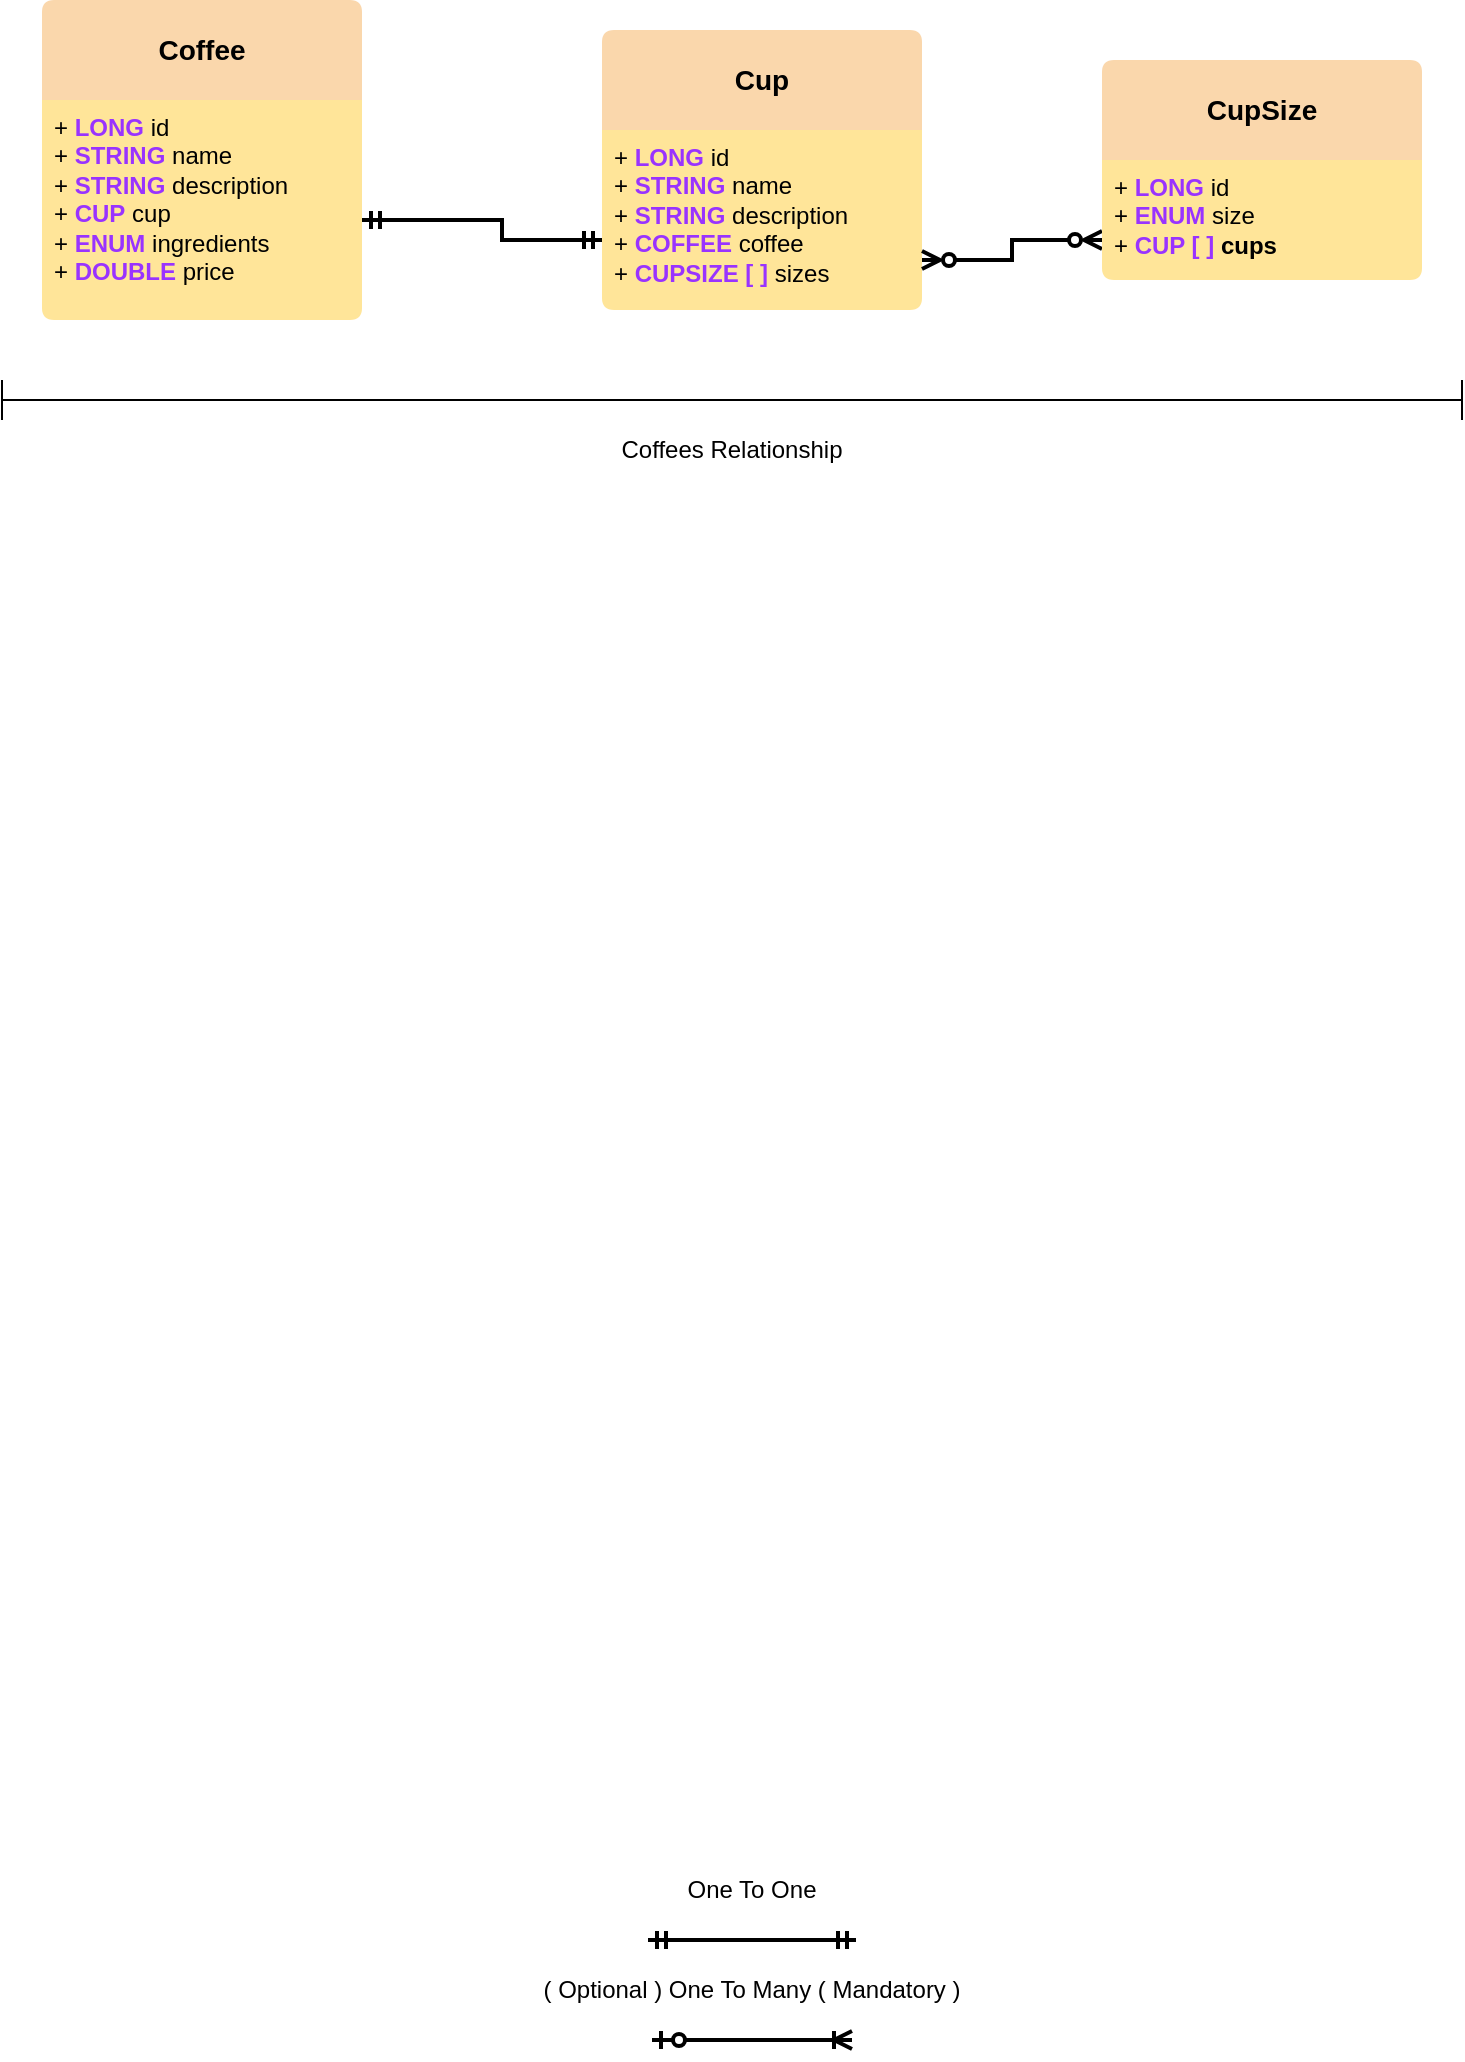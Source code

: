 <mxfile version="22.1.22" type="embed">
  <diagram id="R2lEEEUBdFMjLlhIrx00" name="Page-1">
    <mxGraphModel dx="1352" dy="758" grid="1" gridSize="10" guides="1" tooltips="1" connect="1" arrows="1" fold="1" page="1" pageScale="1" pageWidth="850" pageHeight="1100" background="none" math="0" shadow="0" extFonts="Permanent Marker^https://fonts.googleapis.com/css?family=Permanent+Marker">
      <root>
        <mxCell id="0" />
        <mxCell id="1" parent="0" />
        <mxCell id="c0POk-AYakL3CJ1UOKwH-1" value="&lt;b&gt;Coffee&lt;/b&gt;" style="swimlane;childLayout=stackLayout;horizontal=1;startSize=50;horizontalStack=0;rounded=1;fontSize=14;fontStyle=0;strokeWidth=2;resizeParent=0;resizeLast=1;shadow=0;dashed=0;align=center;arcSize=4;whiteSpace=wrap;html=1;fillColor=#fad7ac;strokeColor=none;gradientColor=none;swimlaneFillColor=#FFE599;" parent="1" vertex="1">
          <mxGeometry x="80" y="60" width="160" height="160" as="geometry" />
        </mxCell>
        <mxCell id="c0POk-AYakL3CJ1UOKwH-2" value="+ &lt;b&gt;&lt;font color=&quot;#9933ff&quot;&gt;LONG&lt;/font&gt;&lt;/b&gt; id&lt;div&gt;+ &lt;b&gt;&lt;font color=&quot;#9933ff&quot;&gt;STRING&lt;/font&gt;&lt;/b&gt; name&lt;/div&gt;&lt;div&gt;+ &lt;b&gt;&lt;font color=&quot;#9933ff&quot;&gt;STRING&lt;/font&gt;&lt;/b&gt; description&lt;br&gt;+ &lt;font color=&quot;#9933ff&quot;&gt;&lt;b&gt;CUP&lt;/b&gt;&lt;/font&gt; cup&lt;br&gt;+ &lt;b&gt;&lt;font color=&quot;#9933ff&quot;&gt;ENUM&lt;/font&gt;&lt;/b&gt; ingredients&lt;div&gt;+ &lt;b&gt;&lt;font color=&quot;#9933ff&quot;&gt;DOUBLE&lt;/font&gt;&lt;/b&gt; price&lt;/div&gt;&lt;/div&gt;" style="align=left;strokeColor=none;fillColor=none;spacingLeft=4;fontSize=12;verticalAlign=top;resizable=0;rotatable=0;part=1;html=1;" parent="c0POk-AYakL3CJ1UOKwH-1" vertex="1">
          <mxGeometry y="50" width="160" height="110" as="geometry" />
        </mxCell>
        <mxCell id="c0POk-AYakL3CJ1UOKwH-3" value="&lt;b&gt;Cup&lt;/b&gt;" style="swimlane;childLayout=stackLayout;horizontal=1;startSize=50;horizontalStack=0;rounded=1;fontSize=14;fontStyle=0;strokeWidth=2;resizeParent=0;resizeLast=1;shadow=0;dashed=0;align=center;arcSize=4;whiteSpace=wrap;html=1;fillColor=#fad7ac;strokeColor=none;gradientColor=none;swimlaneFillColor=#FFE599;" parent="1" vertex="1">
          <mxGeometry x="360" y="75" width="160" height="140" as="geometry" />
        </mxCell>
        <mxCell id="c0POk-AYakL3CJ1UOKwH-4" value="+ &lt;b&gt;&lt;font color=&quot;#9933ff&quot;&gt;LONG&lt;/font&gt;&lt;/b&gt; id&lt;div&gt;+ &lt;b&gt;&lt;font color=&quot;#9933ff&quot;&gt;STRING&lt;/font&gt;&lt;/b&gt; name&lt;/div&gt;&lt;div&gt;+ &lt;b&gt;&lt;font color=&quot;#9933ff&quot;&gt;STRING&lt;/font&gt;&lt;/b&gt; description&lt;br&gt;+ &lt;font color=&quot;#9933ff&quot;&gt;&lt;b&gt;COFFEE&lt;/b&gt;&lt;/font&gt;&amp;nbsp;coffee&lt;br&gt;+ &lt;font color=&quot;#9933ff&quot;&gt;&lt;b&gt;CUPSIZE [ ]&lt;/b&gt;&lt;/font&gt;&amp;nbsp;sizes&lt;/div&gt;" style="align=left;strokeColor=none;fillColor=none;spacingLeft=4;fontSize=12;verticalAlign=top;resizable=0;rotatable=0;part=1;html=1;" parent="c0POk-AYakL3CJ1UOKwH-3" vertex="1">
          <mxGeometry y="50" width="160" height="90" as="geometry" />
        </mxCell>
        <mxCell id="9" value="" style="edgeStyle=orthogonalEdgeStyle;rounded=0;orthogonalLoop=1;jettySize=auto;html=1;strokeWidth=2;endArrow=ERzeroToMany;endFill=0;startArrow=ERzeroToMany;startFill=0;" parent="1" source="c0POk-AYakL3CJ1UOKwH-5" target="c0POk-AYakL3CJ1UOKwH-4" edge="1">
          <mxGeometry relative="1" as="geometry">
            <Array as="points">
              <mxPoint x="565" y="180" />
              <mxPoint x="565" y="190" />
            </Array>
          </mxGeometry>
        </mxCell>
        <mxCell id="c0POk-AYakL3CJ1UOKwH-5" value="&lt;b&gt;CupSize&lt;/b&gt;" style="swimlane;childLayout=stackLayout;horizontal=1;startSize=50;horizontalStack=0;rounded=1;fontSize=14;fontStyle=0;strokeWidth=2;resizeParent=0;resizeLast=1;shadow=0;dashed=0;align=center;arcSize=4;whiteSpace=wrap;html=1;fillColor=#fad7ac;strokeColor=none;gradientColor=none;swimlaneFillColor=#FFE599;" parent="1" vertex="1">
          <mxGeometry x="610" y="90" width="160" height="110" as="geometry" />
        </mxCell>
        <mxCell id="c0POk-AYakL3CJ1UOKwH-6" value="+ &lt;b&gt;&lt;font color=&quot;#9933ff&quot;&gt;LONG&lt;/font&gt;&lt;/b&gt; id&lt;div&gt;+ &lt;b&gt;&lt;font color=&quot;#9933ff&quot;&gt;ENUM&lt;/font&gt;&lt;/b&gt;&amp;nbsp;size&lt;/div&gt;&lt;div&gt;+ &lt;b&gt;&lt;font color=&quot;#9933ff&quot;&gt;CUP [ ]&lt;/font&gt; cups&lt;/b&gt;&lt;/div&gt;" style="align=left;strokeColor=none;fillColor=none;spacingLeft=4;fontSize=12;verticalAlign=top;resizable=0;rotatable=0;part=1;html=1;" parent="c0POk-AYakL3CJ1UOKwH-5" vertex="1">
          <mxGeometry y="50" width="160" height="60" as="geometry" />
        </mxCell>
        <mxCell id="c0POk-AYakL3CJ1UOKwH-14" value="" style="edgeStyle=entityRelationEdgeStyle;fontSize=12;html=1;endArrow=ERoneToMany;startArrow=ERzeroToOne;rounded=0;strokeWidth=2;" parent="1" edge="1">
          <mxGeometry width="100" height="100" relative="1" as="geometry">
            <mxPoint x="385" y="1080" as="sourcePoint" />
            <mxPoint x="485" y="1080" as="targetPoint" />
            <Array as="points">
              <mxPoint x="395" y="1150" />
              <mxPoint x="465" y="1160" />
            </Array>
          </mxGeometry>
        </mxCell>
        <mxCell id="c0POk-AYakL3CJ1UOKwH-15" value="( Optional ) One To Many ( Mandatory )" style="text;html=1;align=center;verticalAlign=middle;whiteSpace=wrap;rounded=0;" parent="1" vertex="1">
          <mxGeometry x="320" y="1040" width="230" height="30" as="geometry" />
        </mxCell>
        <mxCell id="c0POk-AYakL3CJ1UOKwH-17" value="" style="edgeStyle=entityRelationEdgeStyle;fontSize=12;html=1;endArrow=ERmandOne;startArrow=ERmandOne;rounded=0;strokeWidth=2;entryX=0.025;entryY=0.133;entryDx=0;entryDy=0;entryPerimeter=0;" parent="1" edge="1">
          <mxGeometry width="100" height="100" relative="1" as="geometry">
            <mxPoint x="383" y="1030" as="sourcePoint" />
            <mxPoint x="487" y="1030" as="targetPoint" />
            <Array as="points">
              <mxPoint x="413" y="782.5" />
            </Array>
          </mxGeometry>
        </mxCell>
        <mxCell id="c0POk-AYakL3CJ1UOKwH-18" value="One To One" style="text;html=1;align=center;verticalAlign=middle;whiteSpace=wrap;rounded=0;" parent="1" vertex="1">
          <mxGeometry x="395" y="990" width="80" height="30" as="geometry" />
        </mxCell>
        <mxCell id="c0POk-AYakL3CJ1UOKwH-21" value="" style="shape=crossbar;whiteSpace=wrap;html=1;rounded=1;" parent="1" vertex="1">
          <mxGeometry x="60" y="250" width="730" height="20" as="geometry" />
        </mxCell>
        <mxCell id="c0POk-AYakL3CJ1UOKwH-22" value="Coffees Relationship" style="text;html=1;align=center;verticalAlign=middle;whiteSpace=wrap;rounded=0;" parent="1" vertex="1">
          <mxGeometry x="335" y="270" width="180" height="30" as="geometry" />
        </mxCell>
        <mxCell id="10" value="" style="edgeStyle=orthogonalEdgeStyle;rounded=0;orthogonalLoop=1;jettySize=auto;html=1;strokeWidth=2;startArrow=ERmandOne;startFill=0;endArrow=ERmandOne;endFill=0;" parent="1" source="c0POk-AYakL3CJ1UOKwH-4" target="c0POk-AYakL3CJ1UOKwH-2" edge="1">
          <mxGeometry relative="1" as="geometry">
            <Array as="points">
              <mxPoint x="310" y="180" />
              <mxPoint x="310" y="170" />
            </Array>
          </mxGeometry>
        </mxCell>
      </root>
    </mxGraphModel>
  </diagram>
</mxfile>
